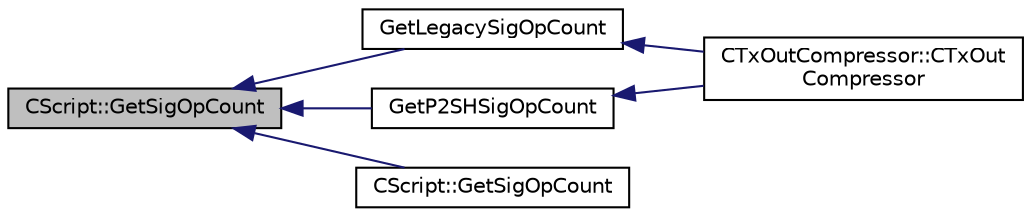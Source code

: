 digraph "CScript::GetSigOpCount"
{
  edge [fontname="Helvetica",fontsize="10",labelfontname="Helvetica",labelfontsize="10"];
  node [fontname="Helvetica",fontsize="10",shape=record];
  rankdir="LR";
  Node243 [label="CScript::GetSigOpCount",height=0.2,width=0.4,color="black", fillcolor="grey75", style="filled", fontcolor="black"];
  Node243 -> Node244 [dir="back",color="midnightblue",fontsize="10",style="solid",fontname="Helvetica"];
  Node244 [label="GetLegacySigOpCount",height=0.2,width=0.4,color="black", fillcolor="white", style="filled",URL="$d4/dbf/main_8h.html#ad2eaf4f8542c12ea9ee1183609cc6d1a",tooltip="Count ECDSA signature operations the old-fashioned (pre-0.6) way. "];
  Node244 -> Node245 [dir="back",color="midnightblue",fontsize="10",style="solid",fontname="Helvetica"];
  Node245 [label="CTxOutCompressor::CTxOut\lCompressor",height=0.2,width=0.4,color="black", fillcolor="white", style="filled",URL="$d9/d8d/class_c_tx_out_compressor.html#a38ef1033989cd003de65598620d15cea"];
  Node243 -> Node246 [dir="back",color="midnightblue",fontsize="10",style="solid",fontname="Helvetica"];
  Node246 [label="GetP2SHSigOpCount",height=0.2,width=0.4,color="black", fillcolor="white", style="filled",URL="$d4/dbf/main_8h.html#acc0a05d60127f0cfcf778348670067e0",tooltip="Count ECDSA signature operations in pay-to-script-hash inputs. "];
  Node246 -> Node245 [dir="back",color="midnightblue",fontsize="10",style="solid",fontname="Helvetica"];
  Node243 -> Node247 [dir="back",color="midnightblue",fontsize="10",style="solid",fontname="Helvetica"];
  Node247 [label="CScript::GetSigOpCount",height=0.2,width=0.4,color="black", fillcolor="white", style="filled",URL="$d9/d4b/class_c_script.html#ab2fc38465955bb6688d204036633ee85"];
}
